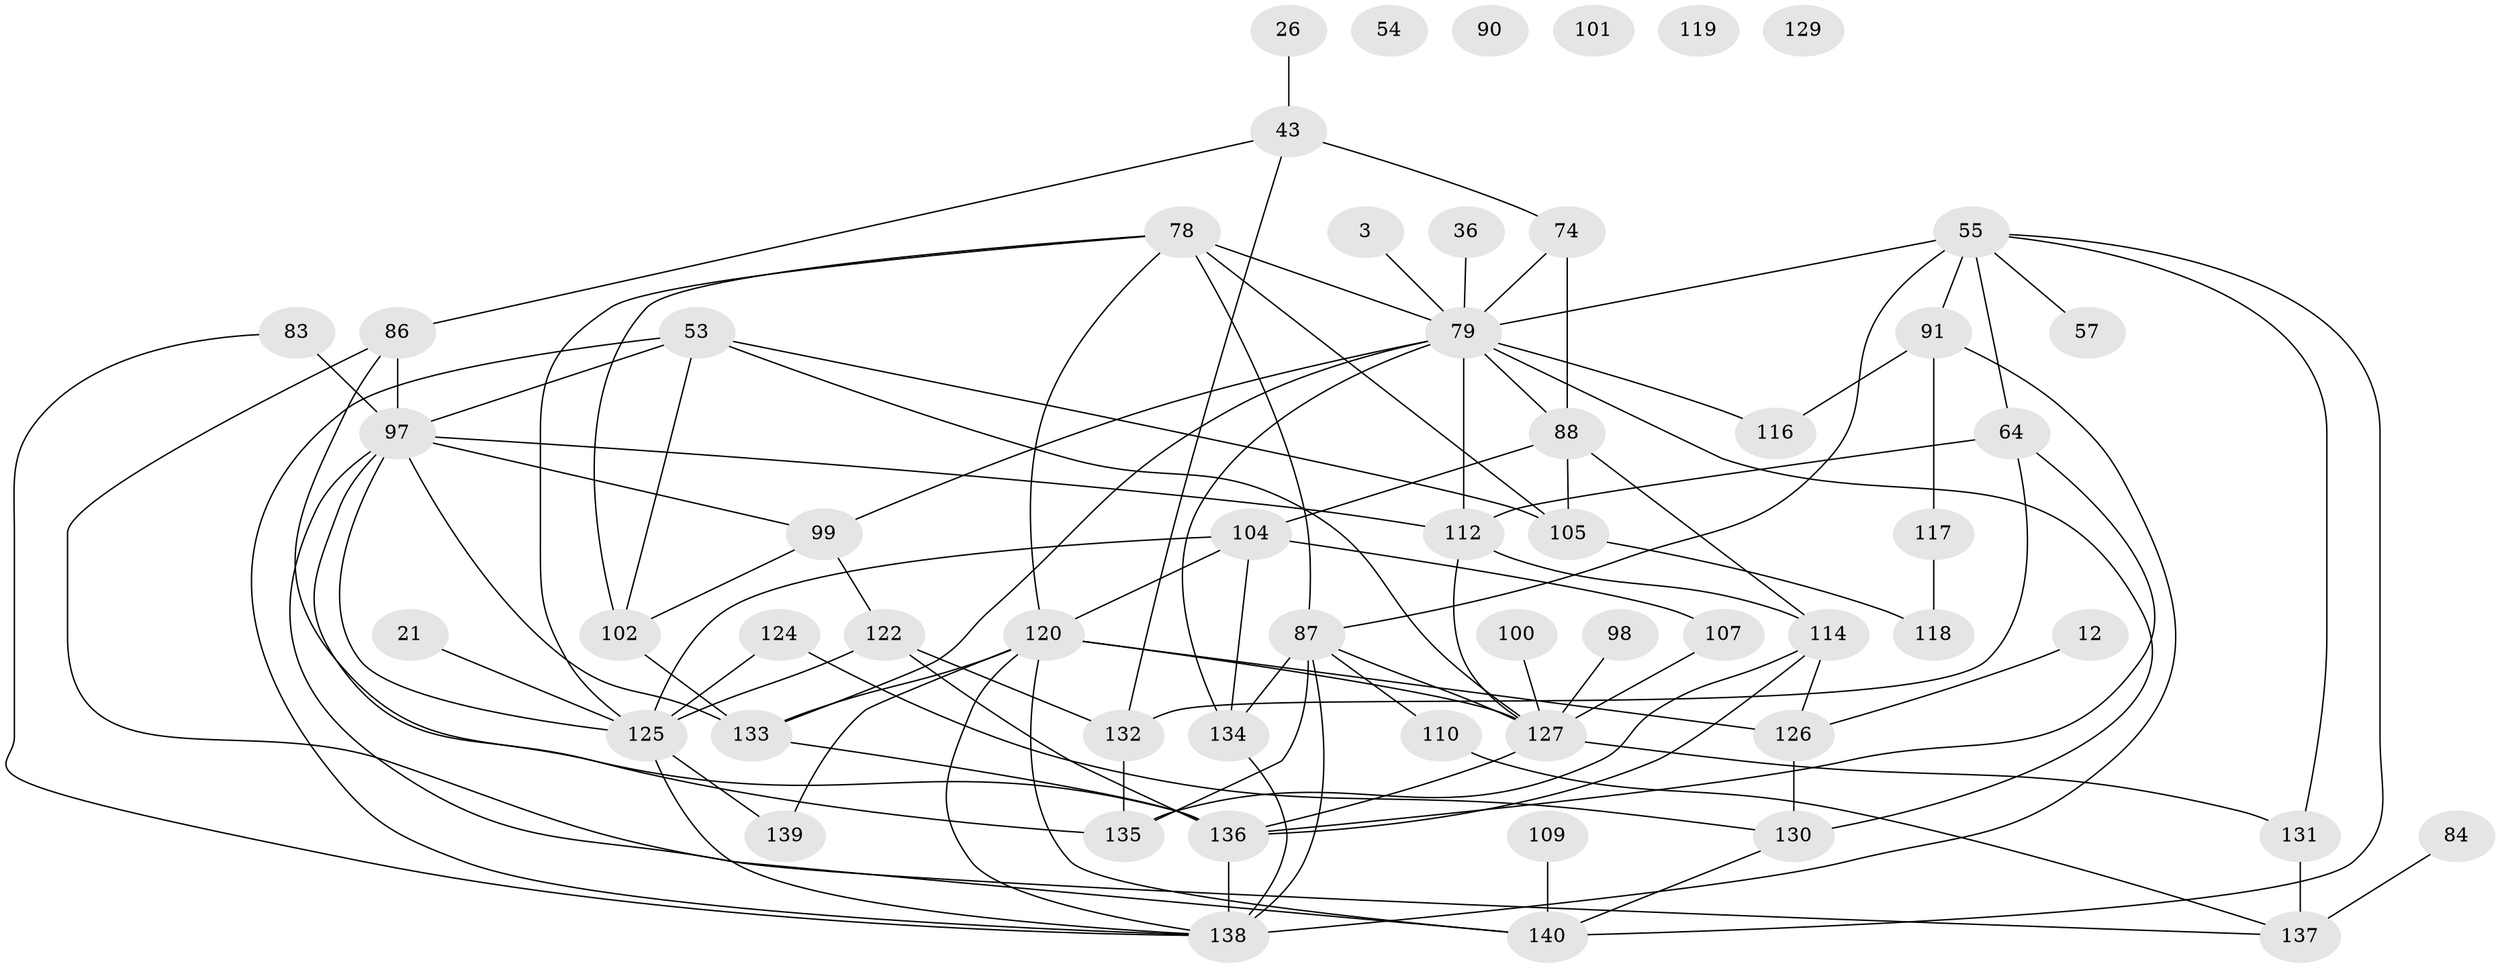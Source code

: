 // original degree distribution, {1: 0.1357142857142857, 6: 0.04285714285714286, 5: 0.12857142857142856, 3: 0.18571428571428572, 2: 0.2357142857142857, 4: 0.22857142857142856, 0: 0.03571428571428571, 7: 0.007142857142857143}
// Generated by graph-tools (version 1.1) at 2025/44/03/04/25 21:44:13]
// undirected, 56 vertices, 102 edges
graph export_dot {
graph [start="1"]
  node [color=gray90,style=filled];
  3;
  12;
  21;
  26;
  36;
  43 [super="+15"];
  53 [super="+44"];
  54;
  55 [super="+27"];
  57;
  64;
  74;
  78 [super="+72+73"];
  79 [super="+10+33+45+51+42"];
  83;
  84;
  86;
  87 [super="+85"];
  88 [super="+25"];
  90;
  91 [super="+30"];
  97 [super="+2+65+95"];
  98;
  99 [super="+59+4"];
  100;
  101;
  102 [super="+49"];
  104 [super="+32"];
  105 [super="+96"];
  107 [super="+18+19"];
  109;
  110 [super="+37"];
  112 [super="+58+92"];
  114 [super="+94"];
  116;
  117;
  118;
  119;
  120 [super="+13+31+46+63+82+14+23"];
  122 [super="+76"];
  124;
  125 [super="+56+29+48"];
  126 [super="+77"];
  127 [super="+41+80+75"];
  129;
  130 [super="+9"];
  131;
  132 [super="+71"];
  133 [super="+67"];
  134 [super="+81"];
  135 [super="+39+47+52+113+22+103+34"];
  136 [super="+123+115"];
  137 [super="+106"];
  138 [super="+16+128"];
  139;
  140 [super="+69+111+121"];
  3 -- 79;
  12 -- 126;
  21 -- 125;
  26 -- 43;
  36 -- 79;
  43 -- 132 [weight=2];
  43 -- 86;
  43 -- 74;
  53 -- 97;
  53 -- 138;
  53 -- 105;
  53 -- 102 [weight=2];
  53 -- 127 [weight=2];
  55 -- 57;
  55 -- 64;
  55 -- 87;
  55 -- 91 [weight=2];
  55 -- 131;
  55 -- 79;
  55 -- 140;
  64 -- 136;
  64 -- 132;
  64 -- 112;
  74 -- 88 [weight=2];
  74 -- 79;
  78 -- 102;
  78 -- 87 [weight=2];
  78 -- 125;
  78 -- 120;
  78 -- 79;
  78 -- 105;
  79 -- 133 [weight=3];
  79 -- 99;
  79 -- 134;
  79 -- 130;
  79 -- 112 [weight=2];
  79 -- 116;
  79 -- 88;
  83 -- 97 [weight=2];
  83 -- 138;
  84 -- 137;
  86 -- 137;
  86 -- 136;
  86 -- 97;
  87 -- 110;
  87 -- 127 [weight=3];
  87 -- 138;
  87 -- 134;
  87 -- 135;
  88 -- 104;
  88 -- 105;
  88 -- 114;
  91 -- 116;
  91 -- 117;
  91 -- 138;
  97 -- 140;
  97 -- 125;
  97 -- 133 [weight=2];
  97 -- 99;
  97 -- 112;
  97 -- 135;
  98 -- 127;
  99 -- 102;
  99 -- 122;
  100 -- 127;
  102 -- 133;
  104 -- 134;
  104 -- 107;
  104 -- 120;
  104 -- 125;
  105 -- 118;
  107 -- 127;
  109 -- 140;
  110 -- 137;
  112 -- 127 [weight=2];
  112 -- 114;
  114 -- 126;
  114 -- 136 [weight=2];
  114 -- 135;
  117 -- 118;
  120 -- 139;
  120 -- 138;
  120 -- 126;
  120 -- 127;
  120 -- 140;
  120 -- 133;
  122 -- 136;
  122 -- 132;
  122 -- 125;
  124 -- 130;
  124 -- 125;
  125 -- 139;
  125 -- 138 [weight=2];
  126 -- 130 [weight=2];
  127 -- 136 [weight=5];
  127 -- 131;
  130 -- 140;
  131 -- 137 [weight=2];
  132 -- 135;
  133 -- 136 [weight=2];
  134 -- 138;
  136 -- 138 [weight=3];
}
